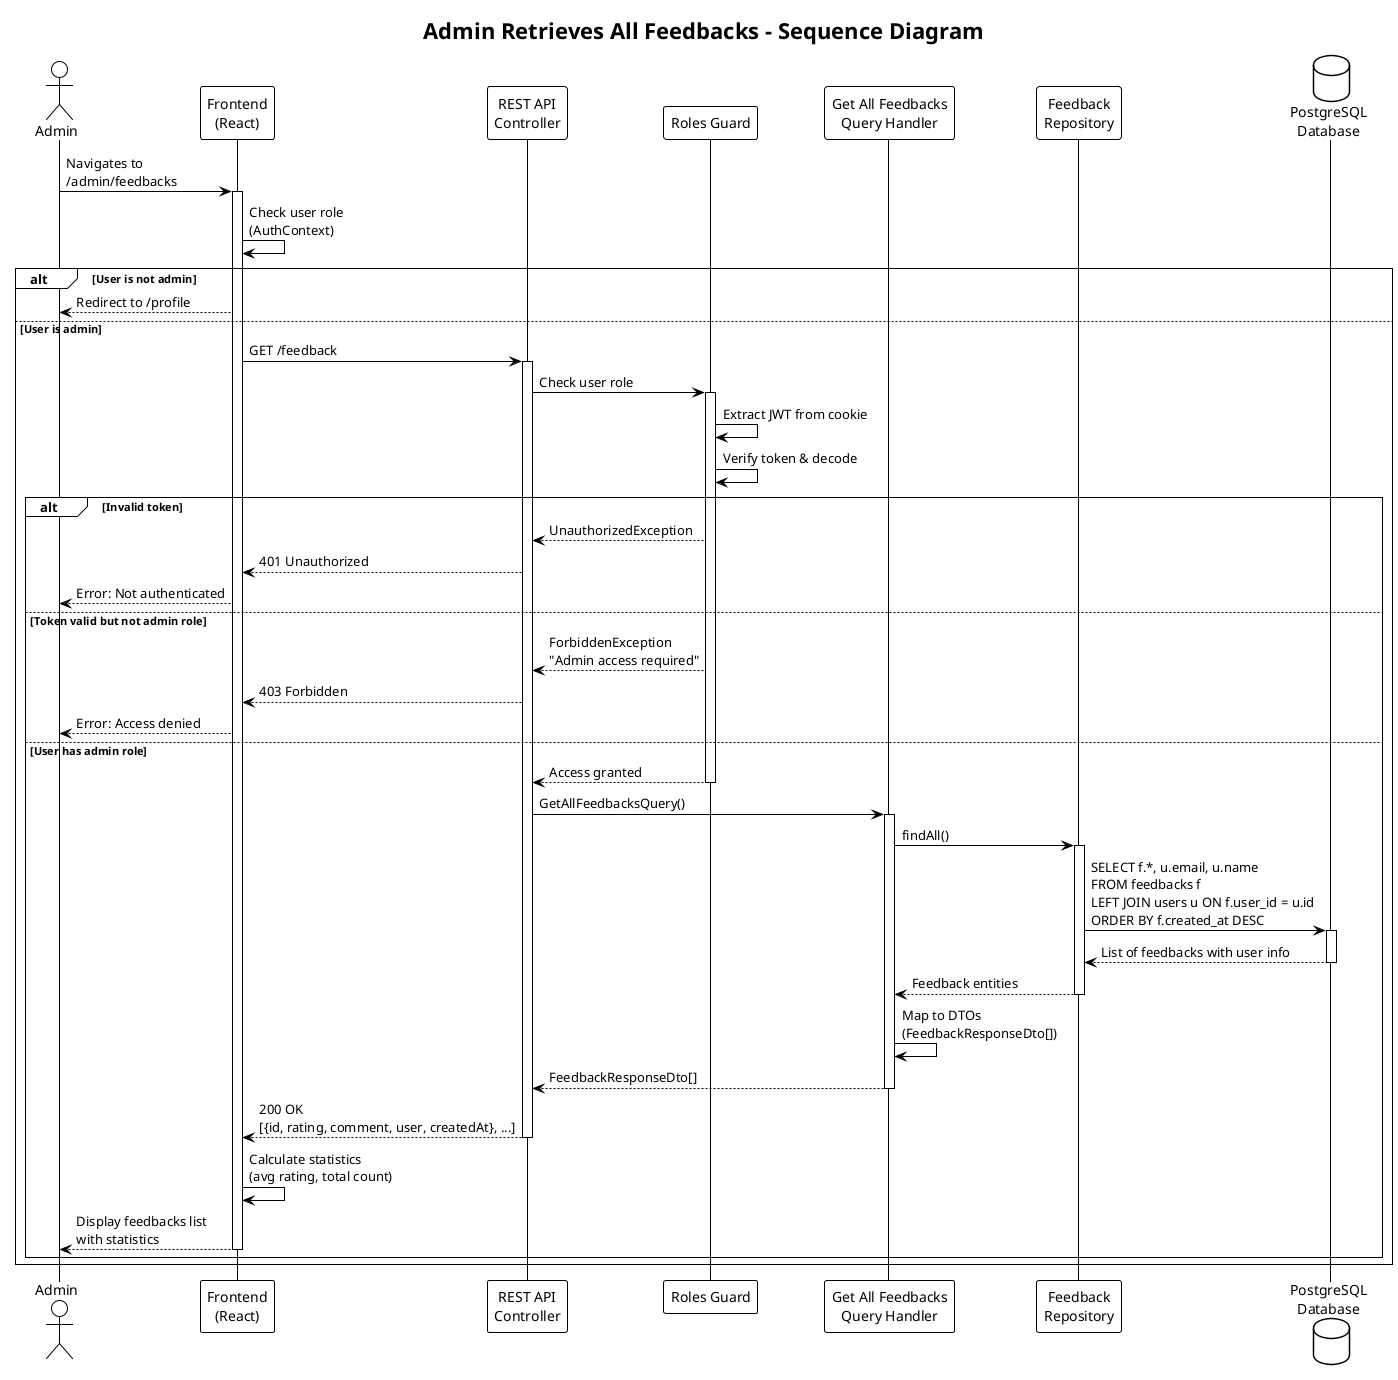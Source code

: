 @startuml Admin Get All Feedbacks Flow
!theme plain
skinparam backgroundColor #FFFFFF
skinparam handwritten false
skinparam shadowing false
skinparam defaultFontName Arial

title Admin Retrieves All Feedbacks - Sequence Diagram

actor Admin
participant "Frontend\n(React)" as Frontend
participant "REST API\nController" as RestAPI
participant "Roles Guard" as RolesGuard
participant "Get All Feedbacks\nQuery Handler" as Handler
participant "Feedback\nRepository" as FeedbackRepo
database "PostgreSQL\nDatabase" as DB

Admin -> Frontend: Navigates to\n/admin/feedbacks
activate Frontend

Frontend -> Frontend: Check user role\n(AuthContext)

alt User is not admin
    Frontend --> Admin: Redirect to /profile
else User is admin
    Frontend -> RestAPI: GET /feedback
    activate RestAPI
    
    RestAPI -> RolesGuard: Check user role
    activate RolesGuard
    
    RolesGuard -> RolesGuard: Extract JWT from cookie
    RolesGuard -> RolesGuard: Verify token & decode
    
    alt Invalid token
        RolesGuard --> RestAPI: UnauthorizedException
        RestAPI --> Frontend: 401 Unauthorized
        Frontend --> Admin: Error: Not authenticated
    else Token valid but not admin role
        RolesGuard --> RestAPI: ForbiddenException\n"Admin access required"
        RestAPI --> Frontend: 403 Forbidden
        Frontend --> Admin: Error: Access denied
    else User has admin role
        RolesGuard --> RestAPI: Access granted
        deactivate RolesGuard
        
        RestAPI -> Handler: GetAllFeedbacksQuery()
        activate Handler
        
        Handler -> FeedbackRepo: findAll()
        activate FeedbackRepo
        
        FeedbackRepo -> DB: SELECT f.*, u.email, u.name\nFROM feedbacks f\nLEFT JOIN users u ON f.user_id = u.id\nORDER BY f.created_at DESC
        activate DB
        DB --> FeedbackRepo: List of feedbacks with user info
        deactivate DB
        
        FeedbackRepo --> Handler: Feedback entities
        deactivate FeedbackRepo
        
        Handler -> Handler: Map to DTOs\n(FeedbackResponseDto[])
        
        Handler --> RestAPI: FeedbackResponseDto[]
        deactivate Handler
        
        RestAPI --> Frontend: 200 OK\n[{id, rating, comment, user, createdAt}, ...]
        deactivate RestAPI
        
        Frontend -> Frontend: Calculate statistics\n(avg rating, total count)
        
        Frontend --> Admin: Display feedbacks list\nwith statistics
        deactivate Frontend
    end
end

@enduml
